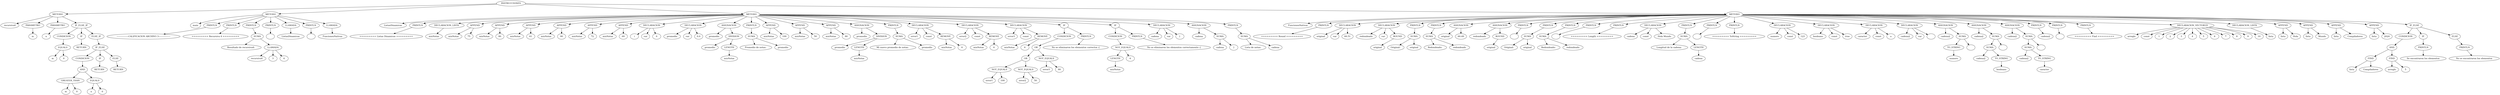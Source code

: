 digraph G {
nodo_r[label="INSTRUCCIONES"];
nodo_0[label="METODO"];
nodo_0_id[label="recursiva4"]
nodo_0 -> nodo_0_id
nodo_1[label="PARAMETRO"];
nodo_0 -> nodo_1
nodo_1_id[label="m"]
nodo_1 -> nodo_1_id
nodo_2[label="PARAMETRO"];
nodo_0 -> nodo_2
nodo_2_id[label="n"]
nodo_2 -> nodo_2_id
nodo_0 -> nodo_3;
nodo_3[label="IF_ELSE_IF"];
nodo_3_cond[label="CONDICION"];
nodo_3 -> nodo_3_cond;
nodo_3_cond -> nodo_4;nodo_4[label="EQUALS"];
nodo_5[label="m"];
nodo_4 -> nodo_5;
nodo_6[label="0"];
nodo_4 -> nodo_6;
nodo_7[label="IF"];
nodo_3 -> nodo_7;nodo_8[label="RETURN"];
nodo_3_elseif[label="ELSE_IF"];
nodo_3 -> nodo_3_elseif;
nodo_3_elseif -> nodo_9;nodo_9[label="IF_ELSE"];
nodo_9_cond[label="CONDICION"];
nodo_9 -> nodo_9_cond;
nodo_9_cond -> nodo_10;nodo_10[label="AND"];
nodo_11[label="GREATER_THAN"];
nodo_12[label="m"];
nodo_11 -> nodo_12;
nodo_13[label="0"];
nodo_11 -> nodo_13;
nodo_10 -> nodo_11;
nodo_14[label="EQUALS"];
nodo_15[label="n"];
nodo_14 -> nodo_15;
nodo_16[label="0"];
nodo_14 -> nodo_16;
nodo_10 -> nodo_14;
nodo_17[label="IF"];
nodo_9 -> nodo_17;nodo_18[label="RETURN"];
nodo_19[label="ELSE"];
nodo_9 -> nodo_19;nodo_20[label="RETURN"];
nodo_19 -> nodo_20;
nodo_17 -> nodo_18;
nodo_7 -> nodo_8;
nodo_r -> nodo_0;
nodo_21[label="METODO"];
nodo_21_id[label="main"]
nodo_21 -> nodo_21_id
nodo_21 -> nodo_22;
nodo_22[label="PRINTLN"];
nodo_23[label="-----------------CALIFICACION ARCHIVO 3-----------------
"];
nodo_22 -> nodo_23;
nodo_21 -> nodo_24;
nodo_24[label="PRINTLN"];
nodo_25[label="========= Recursiva 4 ========="];
nodo_24 -> nodo_25;
nodo_21 -> nodo_26;
nodo_26[label="PRINTLN"];
nodo_27[label="SUMA"];
nodo_28[label="Resultado de recursiva4: "];
nodo_27 -> nodo_28;
nodo_29[label="LLAMADA"];
nodo_29_id[label="recursiva4"]
nodo_29 -> nodo_29_id
nodo_29 -> nodo_30;
nodo_30[label="3"];
nodo_29 -> nodo_31;
nodo_31[label="4"];
nodo_27 -> nodo_29;
nodo_26 -> nodo_27;
nodo_21 -> nodo_32;
nodo_32[label="PRINTLN"];
nodo_33[label=""];
nodo_32 -> nodo_33;
nodo_21 -> nodo_34;
nodo_34[label="LLAMADA"];
nodo_34_id[label="ListasDinamicas"]
nodo_34 -> nodo_34_id
nodo_21 -> nodo_35;
nodo_35[label="PRINTLN"];
nodo_36[label=""];
nodo_35 -> nodo_36;
nodo_21 -> nodo_37;
nodo_37[label="LLAMADA"];
nodo_37_id[label="FuncionesNativas"]
nodo_37 -> nodo_37_id
nodo_r -> nodo_21;
nodo_38[label="METODO"];
nodo_38_id[label="ListasDinamicas"]
nodo_38 -> nodo_38_id
nodo_38 -> nodo_39;
nodo_39[label="PRINTLN"];
nodo_40[label="========= Listas Dinamicas ========="];
nodo_39 -> nodo_40;
nodo_38 -> nodo_41;
nodo_41[label="DECLARACION_LISTA"];
nodo_41_id[label="misNotas"];
nodo_41 -> nodo_41_id;
nodo_38 -> nodo_42;
nodo_42[label="APPEND"];
nodo_42_id[label="misNotas"];
nodo_42 -> nodo_42_id;
nodo_43[label="75"];
nodo_42 -> nodo_43;
nodo_38 -> nodo_44;
nodo_44[label="APPEND"];
nodo_44_id[label="misNotas"];
nodo_44 -> nodo_44_id;
nodo_45[label="80"];
nodo_44 -> nodo_45;
nodo_38 -> nodo_46;
nodo_46[label="APPEND"];
nodo_46_id[label="misNotas"];
nodo_46 -> nodo_46_id;
nodo_47[label="61"];
nodo_46 -> nodo_47;
nodo_38 -> nodo_48;
nodo_48[label="APPEND"];
nodo_48_id[label="misNotas"];
nodo_48 -> nodo_48_id;
nodo_49[label="90"];
nodo_48 -> nodo_49;
nodo_38 -> nodo_50;
nodo_50[label="APPEND"];
nodo_50_id[label="misNotas"];
nodo_50 -> nodo_50_id;
nodo_51[label="72"];
nodo_50 -> nodo_51;
nodo_38 -> nodo_52;
nodo_52[label="APPEND"];
nodo_52_id[label="misNotas"];
nodo_52 -> nodo_52_id;
nodo_53[label="69"];
nodo_52 -> nodo_53;
nodo_38 -> nodo_54;
nodo_54[label="DECLARACION"];
nodo_54_id[label="i"];
nodo_54 -> nodo_54_id;
nodo_54_muta[label="var"];
nodo_54 -> nodo_54_muta;
nodo_55[label="0"];
nodo_54 -> nodo_55;
nodo_38 -> nodo_56;
nodo_56[label="DECLARACION"];
nodo_56_id[label="promedio"];
nodo_56 -> nodo_56_id;
nodo_56_muta[label="var"];
nodo_56 -> nodo_56_muta;
nodo_57[label="0.0"];
nodo_56 -> nodo_57;
nodo_38 -> nodo_58;
nodo_58[label="ASIGNACION"];
nodo_58_id[label="promedio"]
nodo_58 -> nodo_58_id
nodo_59[label="DIVISION"];
nodo_60[label="promedio"];
nodo_59 -> nodo_60;
nodo_61[label="LENGTH"];
nodo_61 -> nodo_62;
nodo_62[label="misNotas"];
nodo_59 -> nodo_61;
nodo_58 -> nodo_59;
nodo_38 -> nodo_63;
nodo_63[label="PRINTLN"];
nodo_64[label="SUMA"];
nodo_65[label="Promedio de notas: "];
nodo_64 -> nodo_65;
nodo_66[label="promedio"];
nodo_64 -> nodo_66;
nodo_63 -> nodo_64;
nodo_38 -> nodo_67;
nodo_67[label="APPEND"];
nodo_67_id[label="misNotas"];
nodo_67 -> nodo_67_id;
nodo_68[label="100"];
nodo_67 -> nodo_68;
nodo_38 -> nodo_69;
nodo_69[label="APPEND"];
nodo_69_id[label="misNotas"];
nodo_69 -> nodo_69_id;
nodo_70[label="50"];
nodo_69 -> nodo_70;
nodo_38 -> nodo_71;
nodo_71[label="APPEND"];
nodo_71_id[label="misNotas"];
nodo_71 -> nodo_71_id;
nodo_72[label="80"];
nodo_71 -> nodo_72;
nodo_38 -> nodo_73;
nodo_73[label="ASIGNACION"];
nodo_73_id[label="promedio"]
nodo_73 -> nodo_73_id
nodo_74[label="DIVISION"];
nodo_75[label="promedio"];
nodo_74 -> nodo_75;
nodo_76[label="LENGTH"];
nodo_76 -> nodo_77;
nodo_77[label="misNotas"];
nodo_74 -> nodo_76;
nodo_73 -> nodo_74;
nodo_38 -> nodo_78;
nodo_78[label="PRINTLN"];
nodo_79[label="SUMA"];
nodo_80[label="Mi nuevo promedio de notas: "];
nodo_79 -> nodo_80;
nodo_81[label="promedio"];
nodo_79 -> nodo_81;
nodo_78 -> nodo_79;
nodo_38 -> nodo_82;
nodo_82[label="DECLARACION"];
nodo_82_id[label="error1"];
nodo_82 -> nodo_82_id;
nodo_82_muta[label="const"];
nodo_82 -> nodo_82_muta;
nodo_83[label="REMOVE"];
nodo_83_id[label="misNotas"];
nodo_83 -> nodo_83_id;
nodo_84[label="6"];
nodo_83 -> nodo_84;
nodo_82 -> nodo_83;
nodo_38 -> nodo_85;
nodo_85[label="DECLARACION"];
nodo_85_id[label="error2"];
nodo_85 -> nodo_85_id;
nodo_85_muta[label="const"];
nodo_85 -> nodo_85_muta;
nodo_86[label="REMOVE"];
nodo_86_id[label="misNotas"];
nodo_86 -> nodo_86_id;
nodo_87[label="6"];
nodo_86 -> nodo_87;
nodo_85 -> nodo_86;
nodo_38 -> nodo_88;
nodo_88[label="DECLARACION"];
nodo_88_id[label="error3"];
nodo_88 -> nodo_88_id;
nodo_88_muta[label="const"];
nodo_88 -> nodo_88_muta;
nodo_89[label="REMOVE"];
nodo_89_id[label="misNotas"];
nodo_89 -> nodo_89_id;
nodo_90[label="6"];
nodo_89 -> nodo_90;
nodo_88 -> nodo_89;
nodo_38 -> nodo_91;
nodo_91[label="IF"];
nodo_91_cond[label="CONDICION"];
nodo_91 -> nodo_91_cond;
nodo_91_cond -> nodo_92;nodo_92[label="OR"];
nodo_93[label="OR"];
nodo_94[label="NOT_EQUALS"];
nodo_95[label="error1"];
nodo_94 -> nodo_95;
nodo_96[label="100"];
nodo_94 -> nodo_96;
nodo_93 -> nodo_94;
nodo_97[label="NOT_EQUALS"];
nodo_98[label="error2"];
nodo_97 -> nodo_98;
nodo_99[label="50"];
nodo_97 -> nodo_99;
nodo_93 -> nodo_97;
nodo_92 -> nodo_93;
nodo_100[label="NOT_EQUALS"];
nodo_101[label="error3"];
nodo_100 -> nodo_101;
nodo_102[label="80"];
nodo_100 -> nodo_102;
nodo_92 -> nodo_100;nodo_103[label="PRINTLN"];
nodo_104[label="No se eliminaron los elementos correctos :("];
nodo_103 -> nodo_104;
nodo_91 -> nodo_103;
nodo_38 -> nodo_105;
nodo_105[label="IF"];
nodo_105_cond[label="CONDICION"];
nodo_105 -> nodo_105_cond;
nodo_105_cond -> nodo_106;nodo_106[label="NOT_EQUALS"];
nodo_107[label="LENGTH"];
nodo_107 -> nodo_108;
nodo_108[label="misNotas"];
nodo_106 -> nodo_107;
nodo_109[label="6"];
nodo_106 -> nodo_109;nodo_110[label="PRINTLN"];
nodo_111[label="No se eliminaron los elementos correctamente :("];
nodo_110 -> nodo_111;
nodo_105 -> nodo_110;
nodo_38 -> nodo_112;
nodo_112[label="DECLARACION"];
nodo_112_id[label="cadena"];
nodo_112 -> nodo_112_id;
nodo_112_muta[label="var"];
nodo_112 -> nodo_112_muta;
nodo_113[label="["];
nodo_112 -> nodo_113;
nodo_38 -> nodo_114;
nodo_114[label="ASIGNACION"];
nodo_114_id[label="cadena"]
nodo_114 -> nodo_114_id
nodo_115[label="SUMA"];
nodo_116[label="cadena"];
nodo_115 -> nodo_116;
nodo_117[label="]"];
nodo_115 -> nodo_117;
nodo_114 -> nodo_115;
nodo_38 -> nodo_118;
nodo_118[label="PRINTLN"];
nodo_119[label="SUMA"];
nodo_120[label="Lista de notas: "];
nodo_119 -> nodo_120;
nodo_121[label="cadena"];
nodo_119 -> nodo_121;
nodo_118 -> nodo_119;
nodo_r -> nodo_38;
nodo_122[label="METODO"];
nodo_122_id[label="FuncionesNativas"]
nodo_122 -> nodo_122_id
nodo_122 -> nodo_123;
nodo_123[label="PRINTLN"];
nodo_124[label="========= Round ========="];
nodo_123 -> nodo_124;
nodo_122 -> nodo_125;
nodo_125[label="DECLARACION"];
nodo_125_id[label="original"];
nodo_125 -> nodo_125_id;
nodo_125_muta[label="var"];
nodo_125 -> nodo_125_muta;
nodo_126[label="60.51"];
nodo_125 -> nodo_126;
nodo_122 -> nodo_127;
nodo_127[label="DECLARACION"];
nodo_127_id[label="redondeado"];
nodo_127 -> nodo_127_id;
nodo_127_muta[label="var"];
nodo_127 -> nodo_127_muta;
nodo_128[label="ROUND"];
nodo_128 -> nodo_129;
nodo_129[label="original"];
nodo_127 -> nodo_128;
nodo_122 -> nodo_130;
nodo_130[label="PRINTLN"];
nodo_131[label="SUMA"];
nodo_132[label="Original: "];
nodo_131 -> nodo_132;
nodo_133[label="original"];
nodo_131 -> nodo_133;
nodo_130 -> nodo_131;
nodo_122 -> nodo_134;
nodo_134[label="PRINTLN"];
nodo_135[label="SUMA"];
nodo_136[label="Redondeado: "];
nodo_135 -> nodo_136;
nodo_137[label="redondeado"];
nodo_135 -> nodo_137;
nodo_134 -> nodo_135;
nodo_122 -> nodo_138;
nodo_138[label="ASIGNACION"];
nodo_138_id[label="original"]
nodo_138 -> nodo_138_id
nodo_139[label="60.49"];
nodo_138 -> nodo_139;
nodo_122 -> nodo_140;
nodo_140[label="ASIGNACION"];
nodo_140_id[label="redondeado"]
nodo_140 -> nodo_140_id
nodo_141[label="ROUND"];
nodo_141 -> nodo_142;
nodo_142[label="original"];
nodo_140 -> nodo_141;
nodo_122 -> nodo_143;
nodo_143[label="PRINTLN"];
nodo_144[label=""];
nodo_143 -> nodo_144;
nodo_122 -> nodo_145;
nodo_145[label="PRINTLN"];
nodo_146[label="SUMA"];
nodo_147[label="Original: "];
nodo_146 -> nodo_147;
nodo_148[label="original"];
nodo_146 -> nodo_148;
nodo_145 -> nodo_146;
nodo_122 -> nodo_149;
nodo_149[label="PRINTLN"];
nodo_150[label="SUMA"];
nodo_151[label="Redondeado: "];
nodo_150 -> nodo_151;
nodo_152[label="redondeado"];
nodo_150 -> nodo_152;
nodo_149 -> nodo_150;
nodo_122 -> nodo_153;
nodo_153[label="PRINTLN"];
nodo_154[label=""];
nodo_153 -> nodo_154;
nodo_122 -> nodo_155;
nodo_155[label="PRINTLN"];
nodo_156[label="========= Length ========="];
nodo_155 -> nodo_156;
nodo_122 -> nodo_157;
nodo_157[label="DECLARACION"];
nodo_157_id[label="cadena"];
nodo_157 -> nodo_157_id;
nodo_157_muta[label="const"];
nodo_157 -> nodo_157_muta;
nodo_158[label="Hola Mundo"];
nodo_157 -> nodo_158;
nodo_122 -> nodo_159;
nodo_159[label="PRINTLN"];
nodo_160[label="SUMA"];
nodo_161[label="Longitud de la cadena: "];
nodo_160 -> nodo_161;
nodo_162[label="LENGTH"];
nodo_162 -> nodo_163;
nodo_163[label="cadena"];
nodo_160 -> nodo_162;
nodo_159 -> nodo_160;
nodo_122 -> nodo_164;
nodo_164[label="PRINTLN"];
nodo_165[label=""];
nodo_164 -> nodo_165;
nodo_122 -> nodo_166;
nodo_166[label="PRINTLN"];
nodo_167[label="========= ToString ========="];
nodo_166 -> nodo_167;
nodo_122 -> nodo_168;
nodo_168[label="DECLARACION"];
nodo_168_id[label="numero"];
nodo_168 -> nodo_168_id;
nodo_168_muta[label="const"];
nodo_168 -> nodo_168_muta;
nodo_169[label="123"];
nodo_168 -> nodo_169;
nodo_122 -> nodo_170;
nodo_170[label="DECLARACION"];
nodo_170_id[label="booleano"];
nodo_170 -> nodo_170_id;
nodo_170_muta[label="const"];
nodo_170 -> nodo_170_muta;
nodo_171[label="true"];
nodo_170 -> nodo_171;
nodo_122 -> nodo_172;
nodo_172[label="DECLARACION"];
nodo_172_id[label="caracter"];
nodo_172 -> nodo_172_id;
nodo_172_muta[label="const"];
nodo_172 -> nodo_172_muta;
nodo_173[label="a"];
nodo_172 -> nodo_173;
nodo_122 -> nodo_174;
nodo_174[label="DECLARACION"];
nodo_174_id[label="cadena2"];
nodo_174 -> nodo_174_id;
nodo_174_muta[label="var"];
nodo_174 -> nodo_174_muta;
nodo_175[label=""];
nodo_174 -> nodo_175;
nodo_122 -> nodo_176;
nodo_176[label="ASIGNACION"];
nodo_176_id[label="cadena2"]
nodo_176 -> nodo_176_id
nodo_177[label="SUMA"];
nodo_178[label="TO_STRING"];
nodo_178 -> nodo_179;
nodo_179[label="numero"];
nodo_177 -> nodo_178;
nodo_180[label="
"];
nodo_177 -> nodo_180;
nodo_176 -> nodo_177;
nodo_122 -> nodo_181;
nodo_181[label="ASIGNACION"];
nodo_181_id[label="cadena2"]
nodo_181 -> nodo_181_id
nodo_182[label="SUMA"];
nodo_183[label="SUMA"];
nodo_184[label="cadena2"];
nodo_183 -> nodo_184;
nodo_185[label="TO_STRING"];
nodo_185 -> nodo_186;
nodo_186[label="booleano"];
nodo_183 -> nodo_185;
nodo_182 -> nodo_183;
nodo_187[label="
"];
nodo_182 -> nodo_187;
nodo_181 -> nodo_182;
nodo_122 -> nodo_188;
nodo_188[label="ASIGNACION"];
nodo_188_id[label="cadena2"]
nodo_188 -> nodo_188_id
nodo_189[label="SUMA"];
nodo_190[label="SUMA"];
nodo_191[label="cadena2"];
nodo_190 -> nodo_191;
nodo_192[label="TO_STRING"];
nodo_192 -> nodo_193;
nodo_193[label="caracter"];
nodo_190 -> nodo_192;
nodo_189 -> nodo_190;
nodo_194[label="
"];
nodo_189 -> nodo_194;
nodo_188 -> nodo_189;
nodo_122 -> nodo_195;
nodo_195[label="PRINTLN"];
nodo_196[label="cadena2"];
nodo_195 -> nodo_196;
nodo_122 -> nodo_197;
nodo_197[label="PRINTLN"];
nodo_198[label=""];
nodo_197 -> nodo_198;
nodo_122 -> nodo_199;
nodo_199[label="PRINTLN"];
nodo_200[label="========= Find ========="];
nodo_199 -> nodo_200;
nodo_122 -> nodo_201;
nodo_201[label="DECLARACION_VECTOR1D"];
nodo_201_id[label="arreglo"];
nodo_201 -> nodo_201_id;
nodo_201_muta[label="const"];
nodo_201 -> nodo_201_muta;
nodo_202[label="1"];
nodo_201 -> nodo_202;
nodo_203[label="2"];
nodo_201 -> nodo_203;
nodo_204[label="3"];
nodo_201 -> nodo_204;
nodo_205[label="4"];
nodo_201 -> nodo_205;
nodo_206[label="5"];
nodo_201 -> nodo_206;
nodo_207[label="6"];
nodo_201 -> nodo_207;
nodo_208[label="7"];
nodo_201 -> nodo_208;
nodo_209[label="8"];
nodo_201 -> nodo_209;
nodo_210[label="9"];
nodo_201 -> nodo_210;
nodo_211[label="10"];
nodo_201 -> nodo_211;
nodo_122 -> nodo_212;
nodo_212[label="DECLARACION_LISTA"];
nodo_212_id[label="lista"];
nodo_212 -> nodo_212_id;
nodo_122 -> nodo_213;
nodo_213[label="APPEND"];
nodo_213_id[label="lista"];
nodo_213 -> nodo_213_id;
nodo_214[label="Hola"];
nodo_213 -> nodo_214;
nodo_122 -> nodo_215;
nodo_215[label="APPEND"];
nodo_215_id[label="lista"];
nodo_215 -> nodo_215_id;
nodo_216[label="Mundo"];
nodo_215 -> nodo_216;
nodo_122 -> nodo_217;
nodo_217[label="APPEND"];
nodo_217_id[label="lista"];
nodo_217 -> nodo_217_id;
nodo_218[label="Compiladores"];
nodo_217 -> nodo_218;
nodo_122 -> nodo_219;
nodo_219[label="APPEND"];
nodo_219_id[label="lista"];
nodo_219 -> nodo_219_id;
nodo_220[label="2024"];
nodo_219 -> nodo_220;
nodo_122 -> nodo_221;
nodo_221[label="IF_ELSE"];
nodo_221_cond[label="CONDICION"];
nodo_221 -> nodo_221_cond;
nodo_221_cond -> nodo_222;nodo_222[label="AND"];
nodo_223[label="FIND"];
nodo_223_id[label="lista"];
nodo_223 -> nodo_223_id;
nodo_224[label="Compiladores"];
nodo_223 -> nodo_224;
nodo_222 -> nodo_223;
nodo_225[label="FIND"];
nodo_225_id[label="arreglo"];
nodo_225 -> nodo_225_id;
nodo_226[label="5"];
nodo_225 -> nodo_226;
nodo_222 -> nodo_225;
nodo_227[label="IF"];
nodo_221 -> nodo_227;nodo_228[label="PRINTLN"];
nodo_229[label="Se encontraron los elementos"];
nodo_228 -> nodo_229;
nodo_230[label="ELSE"];
nodo_221 -> nodo_230;nodo_231[label="PRINTLN"];
nodo_232[label="No se encontraron los elementos"];
nodo_231 -> nodo_232;
nodo_230 -> nodo_231;
nodo_227 -> nodo_228;
nodo_r -> nodo_122;
}